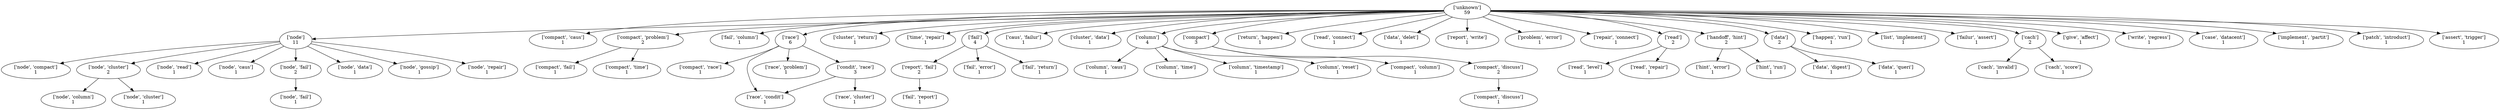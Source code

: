 strict digraph  {
	"['unknown']
59" -> "['node']
11";
	"['unknown']
59" -> "['compact', 'caus']
1";
	"['unknown']
59" -> "['compact', 'problem']
2";
	"['unknown']
59" -> "['fail', 'column']
1";
	"['unknown']
59" -> "['race']
6";
	"['unknown']
59" -> "['cluster', 'return']
1";
	"['unknown']
59" -> "['time', 'repair']
1";
	"['unknown']
59" -> "['fail']
4";
	"['unknown']
59" -> "['caus', 'failur']
1";
	"['unknown']
59" -> "['cluster', 'data']
1";
	"['unknown']
59" -> "['column']
4";
	"['unknown']
59" -> "['compact']
3";
	"['unknown']
59" -> "['return', 'happen']
1";
	"['unknown']
59" -> "['read', 'connect']
1";
	"['unknown']
59" -> "['data', 'delet']
1";
	"['unknown']
59" -> "['report', 'write']
1";
	"['unknown']
59" -> "['problem', 'error']
1";
	"['unknown']
59" -> "['repair', 'connect']
1";
	"['unknown']
59" -> "['read']
2";
	"['unknown']
59" -> "['handoff', 'hint']
2";
	"['unknown']
59" -> "['data']
2";
	"['unknown']
59" -> "['happen', 'run']
1";
	"['unknown']
59" -> "['list', 'implement']
1";
	"['unknown']
59" -> "['failur', 'assert']
1";
	"['unknown']
59" -> "['cach']
2";
	"['unknown']
59" -> "['give', 'affect']
1";
	"['unknown']
59" -> "['write', 'regress']
1";
	"['unknown']
59" -> "['case', 'datacent']
1";
	"['unknown']
59" -> "['implement', 'partit']
1";
	"['unknown']
59" -> "['patch', 'introduct']
1";
	"['unknown']
59" -> "['assert', 'trigger']
1";
	"['node']
11" -> "['node', 'compact']
1";
	"['node']
11" -> "['node', 'cluster']
2";
	"['node']
11" -> "['node', 'read']
1";
	"['node']
11" -> "['node', 'caus']
1";
	"['node']
11" -> "['node', 'fail']
2";
	"['node']
11" -> "['node', 'data']
1";
	"['node']
11" -> "['node', 'gossip']
1";
	"['node']
11" -> "['node', 'repair']
1";
	"['compact', 'problem']
2" -> "['compact', 'fail']
1";
	"['compact', 'problem']
2" -> "['compact', 'time']
1";
	"['race']
6" -> "['compact', 'race']
1";
	"['race']
6" -> "['race', 'condit']
1";
	"['race']
6" -> "['race', 'problem']
1";
	"['race']
6" -> "['condit', 'race']
3";
	"['fail']
4" -> "['report', 'fail']
2";
	"['fail']
4" -> "['fail', 'error']
1";
	"['fail']
4" -> "['fail', 'return']
1";
	"['column']
4" -> "['column', 'caus']
1";
	"['column']
4" -> "['column', 'time']
1";
	"['column']
4" -> "['column', 'timestamp']
1";
	"['column']
4" -> "['column', 'reset']
1";
	"['compact']
3" -> "['compact', 'column']
1";
	"['compact']
3" -> "['compact', 'discuss']
2";
	"['read']
2" -> "['read', 'level']
1";
	"['read']
2" -> "['read', 'repair']
1";
	"['handoff', 'hint']
2" -> "['hint', 'error']
1";
	"['handoff', 'hint']
2" -> "['hint', 'run']
1";
	"['data']
2" -> "['data', 'digest']
1";
	"['data']
2" -> "['data', 'queri']
1";
	"['cach']
2" -> "['cach', 'invalid']
1";
	"['cach']
2" -> "['cach', 'score']
1";
	"['node', 'cluster']
2" -> "['node', 'column']
1";
	"['node', 'cluster']
2" -> "['node', 'cluster']
1";
	"['node', 'fail']
2" -> "['node', 'fail']
1";
	"['condit', 'race']
3" -> "['race', 'condit']
1";
	"['condit', 'race']
3" -> "['race', 'cluster']
1";
	"['report', 'fail']
2" -> "['fail', 'report']
1";
	"['compact', 'discuss']
2" -> "['compact', 'discuss']
1";
}
